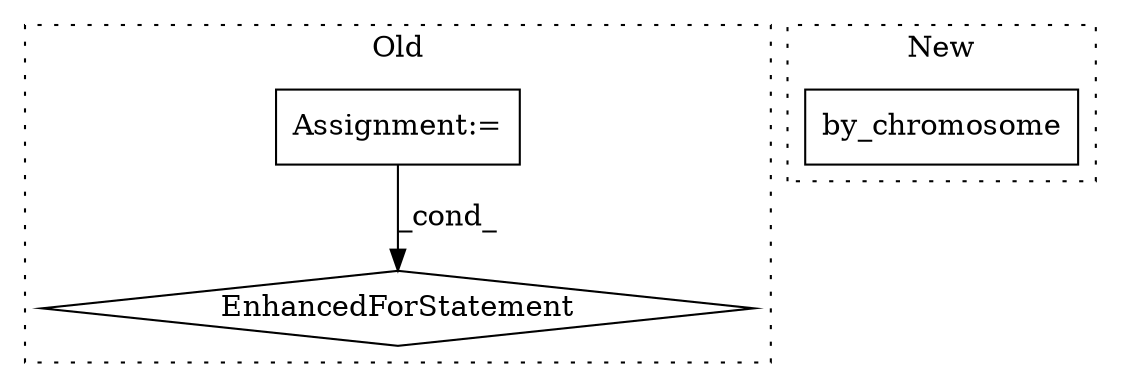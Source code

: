 digraph G {
subgraph cluster0 {
1 [label="EnhancedForStatement" a="70" s="1066,1440" l="57,2" shape="diamond"];
3 [label="Assignment:=" a="7" s="895" l="1" shape="box"];
label = "Old";
style="dotted";
}
subgraph cluster1 {
2 [label="by_chromosome" a="32" s="1353" l="15" shape="box"];
label = "New";
style="dotted";
}
3 -> 1 [label="_cond_"];
}